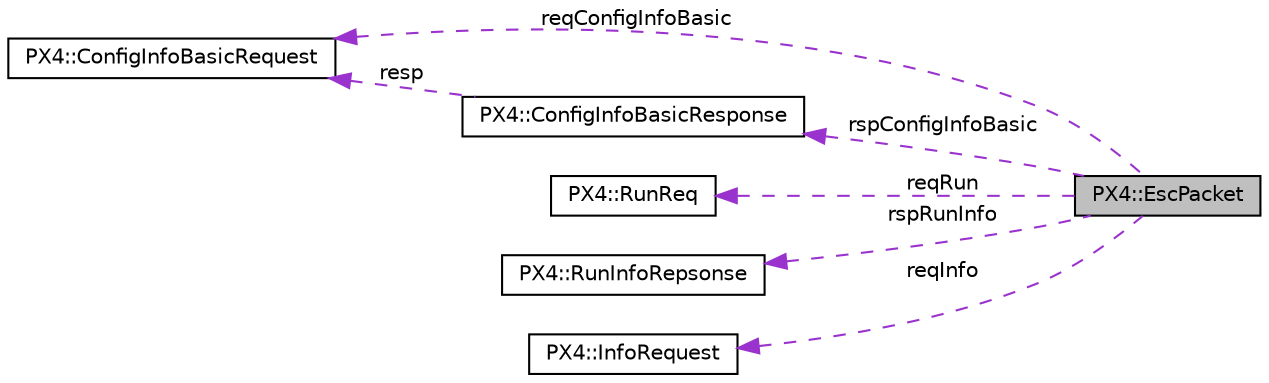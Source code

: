 digraph "PX4::EscPacket"
{
 // INTERACTIVE_SVG=YES
  edge [fontname="Helvetica",fontsize="10",labelfontname="Helvetica",labelfontsize="10"];
  node [fontname="Helvetica",fontsize="10",shape=record];
  rankdir="LR";
  Node1 [label="PX4::EscPacket",height=0.2,width=0.4,color="black", fillcolor="grey75", style="filled", fontcolor="black"];
  Node2 -> Node1 [dir="back",color="darkorchid3",fontsize="10",style="dashed",label=" rspConfigInfoBasic" ,fontname="Helvetica"];
  Node2 [label="PX4::ConfigInfoBasicResponse",height=0.2,width=0.4,color="black", fillcolor="white", style="filled",URL="$structPX4_1_1ConfigInfoBasicResponse.html"];
  Node3 -> Node2 [dir="back",color="darkorchid3",fontsize="10",style="dashed",label=" resp" ,fontname="Helvetica"];
  Node3 [label="PX4::ConfigInfoBasicRequest",height=0.2,width=0.4,color="black", fillcolor="white", style="filled",URL="$structPX4_1_1ConfigInfoBasicRequest.html"];
  Node3 -> Node1 [dir="back",color="darkorchid3",fontsize="10",style="dashed",label=" reqConfigInfoBasic" ,fontname="Helvetica"];
  Node4 -> Node1 [dir="back",color="darkorchid3",fontsize="10",style="dashed",label=" reqRun" ,fontname="Helvetica"];
  Node4 [label="PX4::RunReq",height=0.2,width=0.4,color="black", fillcolor="white", style="filled",URL="$structPX4_1_1RunReq.html"];
  Node5 -> Node1 [dir="back",color="darkorchid3",fontsize="10",style="dashed",label=" rspRunInfo" ,fontname="Helvetica"];
  Node5 [label="PX4::RunInfoRepsonse",height=0.2,width=0.4,color="black", fillcolor="white", style="filled",URL="$structPX4_1_1RunInfoRepsonse.html"];
  Node6 -> Node1 [dir="back",color="darkorchid3",fontsize="10",style="dashed",label=" reqInfo" ,fontname="Helvetica"];
  Node6 [label="PX4::InfoRequest",height=0.2,width=0.4,color="black", fillcolor="white", style="filled",URL="$structPX4_1_1InfoRequest.html"];
}
